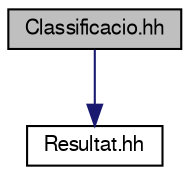 digraph "Classificacio.hh"
{
 // LATEX_PDF_SIZE
  edge [fontname="FreeSans",fontsize="10",labelfontname="FreeSans",labelfontsize="10"];
  node [fontname="FreeSans",fontsize="10",shape=record];
  Node1 [label="Classificacio.hh",height=0.2,width=0.4,color="black", fillcolor="grey75", style="filled", fontcolor="black",tooltip=" "];
  Node1 -> Node2 [color="midnightblue",fontsize="10",style="solid"];
  Node2 [label="Resultat.hh",height=0.2,width=0.4,color="black", fillcolor="white", style="filled",URL="$_resultat_8hh.html",tooltip="Especificació de la estructura Resultat."];
}

